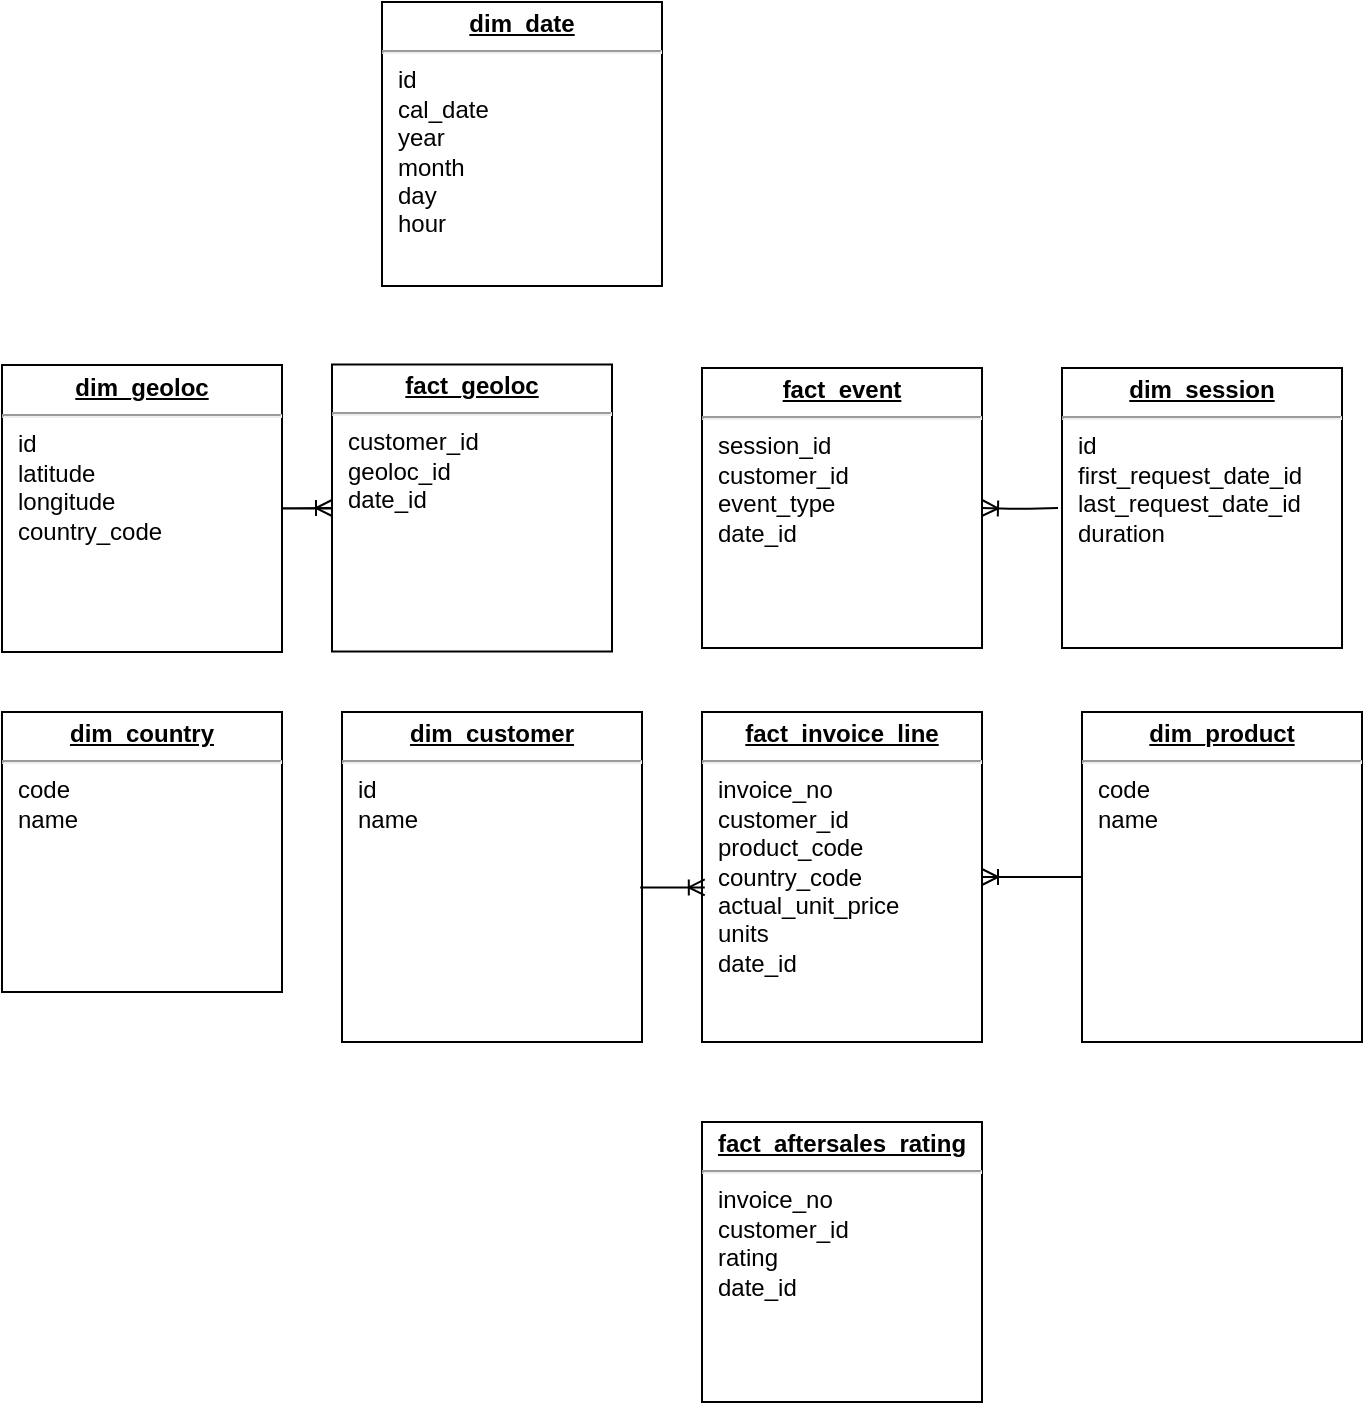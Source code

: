 <mxfile version="13.1.2"><diagram id="-OgoXKcS1M0JIQg4OqQq" name="Page-1"><mxGraphModel dx="1022" dy="2629" grid="1" gridSize="10" guides="1" tooltips="1" connect="1" arrows="1" fold="1" page="1" pageScale="1" pageWidth="850" pageHeight="1100" math="0" shadow="0"><root><mxCell id="0"/><mxCell id="1" parent="0"/><mxCell id="zKc6B4o03uSLCg8cYbm1-1" value="&lt;p style=&quot;margin: 0px ; margin-top: 4px ; text-align: center ; text-decoration: underline&quot;&gt;&lt;b&gt;dim_product&lt;/b&gt;&lt;/p&gt;&lt;hr&gt;&lt;p style=&quot;margin: 0px ; margin-left: 8px&quot;&gt;code&lt;/p&gt;&lt;p style=&quot;margin: 0px ; margin-left: 8px&quot;&gt;name&lt;/p&gt;" style="verticalAlign=top;align=left;overflow=fill;fontSize=12;fontFamily=Helvetica;html=1;rounded=0;shadow=0;comic=0;labelBackgroundColor=none;strokeWidth=1" parent="1" vertex="1"><mxGeometry x="630" y="-1685" width="140" height="165" as="geometry"/></mxCell><mxCell id="zKc6B4o03uSLCg8cYbm1-2" value="&lt;p style=&quot;margin: 0px ; margin-top: 4px ; text-align: center ; text-decoration: underline&quot;&gt;&lt;b&gt;dim_country&lt;/b&gt;&lt;/p&gt;&lt;hr&gt;&lt;p style=&quot;margin: 0px ; margin-left: 8px&quot;&gt;code&lt;/p&gt;&lt;p style=&quot;margin: 0px ; margin-left: 8px&quot;&gt;&lt;span&gt;name&lt;/span&gt;&lt;/p&gt;&lt;p style=&quot;margin: 0px ; margin-left: 8px&quot;&gt;&lt;br&gt;&lt;/p&gt;" style="verticalAlign=top;align=left;overflow=fill;fontSize=12;fontFamily=Helvetica;html=1;rounded=0;shadow=0;comic=0;labelBackgroundColor=none;strokeWidth=1" parent="1" vertex="1"><mxGeometry x="90" y="-1685" width="140" height="140" as="geometry"/></mxCell><mxCell id="zKc6B4o03uSLCg8cYbm1-3" value="&lt;p style=&quot;margin: 0px ; margin-top: 4px ; text-align: center ; text-decoration: underline&quot;&gt;&lt;b&gt;fact_invoice_line&lt;/b&gt;&lt;/p&gt;&lt;hr&gt;&lt;p style=&quot;margin: 0px 0px 0px 8px&quot;&gt;&lt;span&gt;invoice_no&lt;/span&gt;&lt;br&gt;&lt;/p&gt;&lt;p style=&quot;margin: 0px 0px 0px 8px&quot;&gt;customer_id&lt;br&gt;&lt;/p&gt;&lt;p style=&quot;margin: 0px 0px 0px 8px&quot;&gt;&lt;span&gt;product_code&lt;/span&gt;&lt;br&gt;&lt;/p&gt;&lt;p style=&quot;margin: 0px 0px 0px 8px&quot;&gt;&lt;span&gt;country_code&lt;/span&gt;&lt;/p&gt;&lt;p style=&quot;margin: 0px 0px 0px 8px&quot;&gt;&lt;span&gt;actual_unit_price&lt;/span&gt;&lt;/p&gt;&lt;p style=&quot;margin: 0px 0px 0px 8px&quot;&gt;&lt;span&gt;units&lt;/span&gt;&lt;/p&gt;&lt;p style=&quot;margin: 0px 0px 0px 8px&quot;&gt;date_id&lt;br&gt;&lt;/p&gt;&lt;p style=&quot;margin: 0px ; margin-left: 8px&quot;&gt;&lt;br&gt;&lt;/p&gt;" style="verticalAlign=top;align=left;overflow=fill;fontSize=12;fontFamily=Helvetica;html=1;rounded=0;shadow=0;comic=0;labelBackgroundColor=none;strokeWidth=1" parent="1" vertex="1"><mxGeometry x="440" y="-1685" width="140" height="165" as="geometry"/></mxCell><mxCell id="zKc6B4o03uSLCg8cYbm1-4" value="&lt;p style=&quot;margin: 0px ; margin-top: 4px ; text-align: center ; text-decoration: underline&quot;&gt;&lt;b&gt;fact_event&lt;/b&gt;&lt;/p&gt;&lt;hr&gt;&lt;p style=&quot;margin: 0px 0px 0px 8px&quot;&gt;session_id&lt;/p&gt;&lt;p style=&quot;margin: 0px 0px 0px 8px&quot;&gt;&lt;span&gt;customer_id&lt;/span&gt;&lt;/p&gt;&lt;p style=&quot;margin: 0px 0px 0px 8px&quot;&gt;event_type&lt;span&gt;&lt;br&gt;&lt;/span&gt;&lt;/p&gt;&lt;p style=&quot;margin: 0px ; margin-left: 8px&quot;&gt;date_id&lt;/p&gt;&lt;p style=&quot;margin: 0px ; margin-left: 8px&quot;&gt;&lt;br&gt;&lt;/p&gt;" style="verticalAlign=top;align=left;overflow=fill;fontSize=12;fontFamily=Helvetica;html=1;rounded=0;shadow=0;comic=0;labelBackgroundColor=none;strokeWidth=1" parent="1" vertex="1"><mxGeometry x="440" y="-1857" width="140" height="140" as="geometry"/></mxCell><mxCell id="zKc6B4o03uSLCg8cYbm1-5" value="&lt;p style=&quot;margin: 0px ; margin-top: 4px ; text-align: center ; text-decoration: underline&quot;&gt;&lt;b&gt;dim_geoloc&lt;/b&gt;&lt;/p&gt;&lt;hr&gt;&lt;p style=&quot;margin: 0px ; margin-left: 8px&quot;&gt;id&lt;/p&gt;&lt;p style=&quot;margin: 0px ; margin-left: 8px&quot;&gt;latitude&lt;/p&gt;&lt;p style=&quot;margin: 0px ; margin-left: 8px&quot;&gt;longitude&lt;/p&gt;&lt;p style=&quot;margin: 0px ; margin-left: 8px&quot;&gt;country_code&lt;/p&gt;" style="verticalAlign=top;align=left;overflow=fill;fontSize=12;fontFamily=Helvetica;html=1;rounded=0;shadow=0;comic=0;labelBackgroundColor=none;strokeWidth=1" parent="1" vertex="1"><mxGeometry x="90" y="-1858.5" width="140" height="143.5" as="geometry"/></mxCell><mxCell id="zKc6B4o03uSLCg8cYbm1-6" value="&lt;p style=&quot;margin: 0px ; margin-top: 4px ; text-align: center ; text-decoration: underline&quot;&gt;&lt;b&gt;dim_customer&lt;/b&gt;&lt;/p&gt;&lt;hr&gt;&lt;p style=&quot;margin: 0px ; margin-left: 8px&quot;&gt;id&lt;/p&gt;&lt;p style=&quot;margin: 0px ; margin-left: 8px&quot;&gt;name&lt;/p&gt;&lt;p style=&quot;margin: 0px ; margin-left: 8px&quot;&gt;&lt;br&gt;&lt;/p&gt;" style="verticalAlign=top;align=left;overflow=fill;fontSize=12;fontFamily=Helvetica;html=1;rounded=0;shadow=0;comic=0;labelBackgroundColor=none;strokeWidth=1" parent="1" vertex="1"><mxGeometry x="260" y="-1685" width="150" height="165" as="geometry"/></mxCell><mxCell id="zKc6B4o03uSLCg8cYbm1-8" value="&lt;p style=&quot;margin: 0px ; margin-top: 4px ; text-align: center ; text-decoration: underline&quot;&gt;&lt;b&gt;fact_aftersales_rating&lt;/b&gt;&lt;/p&gt;&lt;hr&gt;&lt;p style=&quot;margin: 0px 0px 0px 8px&quot;&gt;invoice_no&lt;/p&gt;&lt;p style=&quot;margin: 0px 0px 0px 8px&quot;&gt;customer_id&lt;/p&gt;&lt;p style=&quot;margin: 0px 0px 0px 8px&quot;&gt;rating&lt;/p&gt;&lt;p style=&quot;margin: 0px 0px 0px 8px&quot;&gt;date_id&lt;/p&gt;&lt;p style=&quot;margin: 0px 0px 0px 8px&quot;&gt;&lt;span&gt;&lt;br&gt;&lt;/span&gt;&lt;/p&gt;&lt;p style=&quot;margin: 0px ; margin-left: 8px&quot;&gt;&lt;br&gt;&lt;/p&gt;&lt;p style=&quot;margin: 0px ; margin-left: 8px&quot;&gt;&lt;br&gt;&lt;/p&gt;" style="verticalAlign=top;align=left;overflow=fill;fontSize=12;fontFamily=Helvetica;html=1;rounded=0;shadow=0;comic=0;labelBackgroundColor=none;strokeWidth=1" parent="1" vertex="1"><mxGeometry x="440" y="-1480" width="140" height="140" as="geometry"/></mxCell><mxCell id="zKc6B4o03uSLCg8cYbm1-9" value="&lt;p style=&quot;margin: 0px ; margin-top: 4px ; text-align: center ; text-decoration: underline&quot;&gt;&lt;b&gt;dim_date&lt;/b&gt;&lt;/p&gt;&lt;hr&gt;&lt;p style=&quot;margin: 0px 0px 0px 8px&quot;&gt;id&lt;/p&gt;&lt;p style=&quot;margin: 0px 0px 0px 8px&quot;&gt;cal_date&lt;/p&gt;&lt;p style=&quot;margin: 0px 0px 0px 8px&quot;&gt;year&lt;/p&gt;&lt;p style=&quot;margin: 0px 0px 0px 8px&quot;&gt;month&lt;/p&gt;&lt;p style=&quot;margin: 0px 0px 0px 8px&quot;&gt;day&lt;/p&gt;&lt;p style=&quot;margin: 0px 0px 0px 8px&quot;&gt;hour&lt;/p&gt;" style="verticalAlign=top;align=left;overflow=fill;fontSize=12;fontFamily=Helvetica;html=1;rounded=0;shadow=0;comic=0;labelBackgroundColor=none;strokeWidth=1" parent="1" vertex="1"><mxGeometry x="280" y="-2040" width="140" height="142" as="geometry"/></mxCell><mxCell id="zKc6B4o03uSLCg8cYbm1-10" value="&lt;p style=&quot;margin: 0px ; margin-top: 4px ; text-align: center ; text-decoration: underline&quot;&gt;&lt;b&gt;dim_session&lt;/b&gt;&lt;/p&gt;&lt;hr&gt;&lt;p style=&quot;margin: 0px ; margin-left: 8px&quot;&gt;id&lt;/p&gt;&lt;p style=&quot;margin: 0px ; margin-left: 8px&quot;&gt;first_request_date_id&lt;/p&gt;&lt;p style=&quot;margin: 0px ; margin-left: 8px&quot;&gt;last_request_date_id&lt;/p&gt;&lt;p style=&quot;margin: 0px ; margin-left: 8px&quot;&gt;duration&lt;/p&gt;&lt;p style=&quot;margin: 0px ; margin-left: 8px&quot;&gt;&lt;br&gt;&lt;/p&gt;" style="verticalAlign=top;align=left;overflow=fill;fontSize=12;fontFamily=Helvetica;html=1;rounded=0;shadow=0;comic=0;labelBackgroundColor=none;strokeWidth=1" parent="1" vertex="1"><mxGeometry x="620" y="-1857" width="140" height="140" as="geometry"/></mxCell><mxCell id="zKc6B4o03uSLCg8cYbm1-11" value="&lt;p style=&quot;margin: 0px ; margin-top: 4px ; text-align: center ; text-decoration: underline&quot;&gt;&lt;b&gt;fact_geoloc&lt;/b&gt;&lt;/p&gt;&lt;hr&gt;&lt;p style=&quot;margin: 0px ; margin-left: 8px&quot;&gt;customer_id&lt;/p&gt;&lt;p style=&quot;margin: 0px ; margin-left: 8px&quot;&gt;geoloc_id&lt;/p&gt;&lt;p style=&quot;margin: 0px ; margin-left: 8px&quot;&gt;date_id&lt;/p&gt;" style="verticalAlign=top;align=left;overflow=fill;fontSize=12;fontFamily=Helvetica;html=1;rounded=0;shadow=0;comic=0;labelBackgroundColor=none;strokeWidth=1" parent="1" vertex="1"><mxGeometry x="255" y="-1858.75" width="140" height="143.5" as="geometry"/></mxCell><mxCell id="zKc6B4o03uSLCg8cYbm1-12" value="" style="edgeStyle=orthogonalEdgeStyle;fontSize=12;html=1;endArrow=ERoneToMany;entryX=0.01;entryY=0.562;entryDx=0;entryDy=0;entryPerimeter=0;exitX=0.994;exitY=0.562;exitDx=0;exitDy=0;exitPerimeter=0;" parent="1" edge="1"><mxGeometry width="100" height="100" relative="1" as="geometry"><mxPoint x="409.1" y="-1597.27" as="sourcePoint"/><mxPoint x="441.4" y="-1597.27" as="targetPoint"/></mxGeometry></mxCell><mxCell id="zKc6B4o03uSLCg8cYbm1-35" value="" style="edgeStyle=orthogonalEdgeStyle;fontSize=12;html=1;endArrow=ERoneToMany;entryX=1;entryY=0.5;entryDx=0;entryDy=0;exitX=0;exitY=0.5;exitDx=0;exitDy=0;" parent="1" source="zKc6B4o03uSLCg8cYbm1-1" target="zKc6B4o03uSLCg8cYbm1-3" edge="1"><mxGeometry width="100" height="100" relative="1" as="geometry"><mxPoint x="510" y="-1490" as="sourcePoint"/><mxPoint x="610" y="-1590" as="targetPoint"/></mxGeometry></mxCell><mxCell id="zKc6B4o03uSLCg8cYbm1-36" value="" style="edgeStyle=entityRelationEdgeStyle;fontSize=12;html=1;endArrow=ERoneToMany;entryX=0;entryY=0.5;entryDx=0;entryDy=0;exitX=1;exitY=0.5;exitDx=0;exitDy=0;" parent="1" source="zKc6B4o03uSLCg8cYbm1-5" target="zKc6B4o03uSLCg8cYbm1-11" edge="1"><mxGeometry width="100" height="100" relative="1" as="geometry"><mxPoint x="270" y="-1670" as="sourcePoint"/><mxPoint x="370" y="-1770" as="targetPoint"/></mxGeometry></mxCell><mxCell id="zKc6B4o03uSLCg8cYbm1-41" value="" style="edgeStyle=orthogonalEdgeStyle;fontSize=12;html=1;endArrow=ERoneToMany;entryX=1;entryY=0.5;entryDx=0;entryDy=0;" parent="1" target="zKc6B4o03uSLCg8cYbm1-4" edge="1"><mxGeometry width="100" height="100" relative="1" as="geometry"><mxPoint x="618" y="-1787" as="sourcePoint"/><mxPoint x="480" y="-1640" as="targetPoint"/></mxGeometry></mxCell><mxCell id="ErMvPMSyNtxdvUq5ZRuO-3" style="rounded=0;orthogonalLoop=1;jettySize=auto;html=1;entryX=0.5;entryY=1;entryDx=0;entryDy=0;" parent="1" source="zKc6B4o03uSLCg8cYbm1-5" target="zKc6B4o03uSLCg8cYbm1-5" edge="1"><mxGeometry relative="1" as="geometry"/></mxCell></root></mxGraphModel></diagram></mxfile>